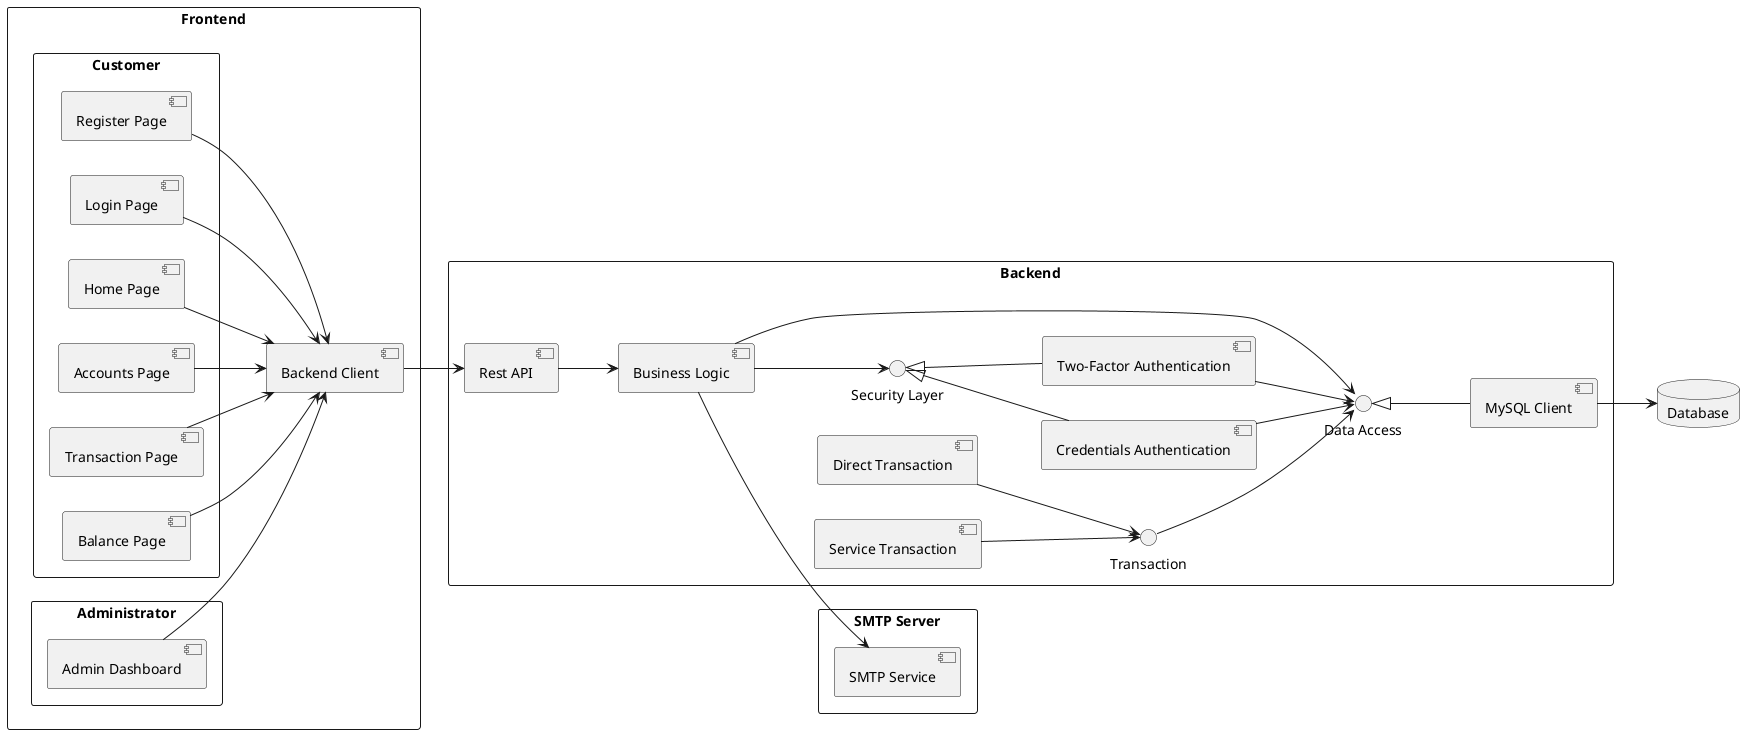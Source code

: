 @startuml
left to right direction

rectangle "Frontend" as FRONTEND {
  component "Backend Client" as BACKEND_CLIENT
  rectangle "Customer" as CUSTOMER {
    component "Register Page" as CUSTOMER_REGISTER_PAGE
    component "Login Page" as CUSTOMER_LOGIN_PAGE
    component "Home Page" as CUSTOMER_HOME_PAGE
    component "Accounts Page" as CUSTOMER_ACCOUNTS_PAGE
    component "Transaction Page" as CUSTOMER_TRANSACTION_PAGE
    component "Balance Page" as CUSTOMER_BALANCE_PAGE
  }
  rectangle "Administrator" as ADMIN {
    component "Admin Dashboard" as ADMIN_DASHBOARD
  }
}

rectangle "SMTP Server" as SMTP_SERVER {
  component "SMTP Service" as SMTP_SERVICE
}

rectangle "Backend" as BACKEND {
  component "Rest API" as REST_API
  interface "Security Layer" as SECURITY_LAYER
  component "Business Logic" as BIZ_LOGIC
  interface "Data Access" as DATA_ACCESS
  component "MySQL Client" as MYSQL_CLIENT
  component "Credentials Authentication" as CREDENTIALS_AUTH
  component "Two-Factor Authentication" as TWO_FACTOR_AUTH
  interface "Transaction" as TRANSACTION
  component "Direct Transaction" as DIRECT_TRANSACTION
  component "Service Transaction" as SERVICE_TRANSACTION
}

database "Database" as DB {
}

BACKEND_CLIENT --> REST_API
REST_API --> BIZ_LOGIC
BIZ_LOGIC --> SECURITY_LAYER
SECURITY_LAYER <|-down- CREDENTIALS_AUTH
SECURITY_LAYER <|-down- TWO_FACTOR_AUTH
CREDENTIALS_AUTH --> DATA_ACCESS
TWO_FACTOR_AUTH --> DATA_ACCESS
BIZ_LOGIC --> DATA_ACCESS
DATA_ACCESS <|-down- MYSQL_CLIENT
BIZ_LOGIC --> SMTP_SERVICE
TRANSACTION --> DATA_ACCESS
DIRECT_TRANSACTION --> TRANSACTION
SERVICE_TRANSACTION --> TRANSACTION

CUSTOMER_REGISTER_PAGE --> BACKEND_CLIENT
CUSTOMER_LOGIN_PAGE --> BACKEND_CLIENT
CUSTOMER_HOME_PAGE --> BACKEND_CLIENT
CUSTOMER_ACCOUNTS_PAGE --> BACKEND_CLIENT
CUSTOMER_TRANSACTION_PAGE --> BACKEND_CLIENT
CUSTOMER_BALANCE_PAGE --> BACKEND_CLIENT

ADMIN_DASHBOARD --> BACKEND_CLIENT

MYSQL_CLIENT --> DB
@enduml